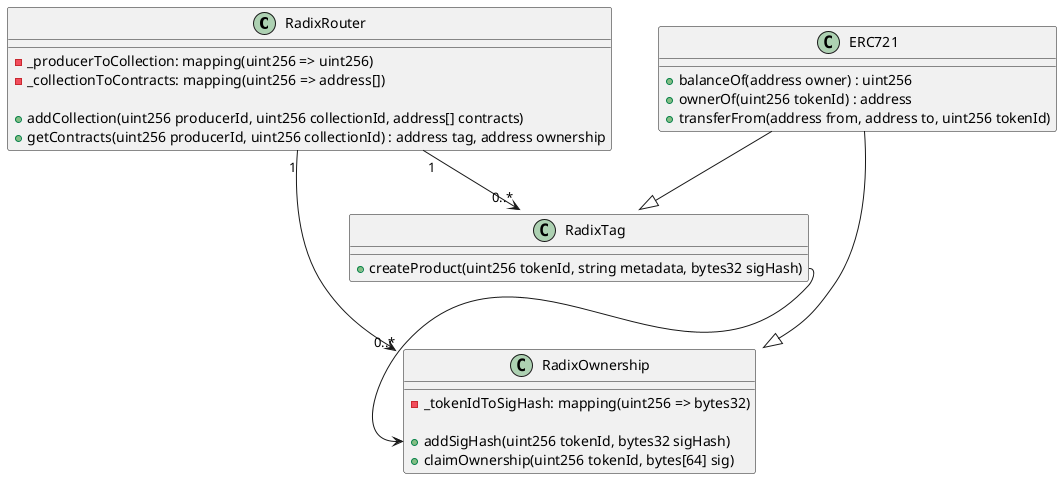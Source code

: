 @startuml radix_contracts

class RadixRouter {
    - _producerToCollection: mapping(uint256 => uint256)
    - _collectionToContracts: mapping(uint256 => address[])

    + addCollection(uint256 producerId, uint256 collectionId, address[] contracts)
    + getContracts(uint256 producerId, uint256 collectionId) : address tag, address ownership
}

class ERC721 {
    + balanceOf(address owner) : uint256
    + ownerOf(uint256 tokenId) : address
    + transferFrom(address from, address to, uint256 tokenId)
}

class RadixTag {
    + createProduct(uint256 tokenId, string metadata, bytes32 sigHash)
}

class RadixOwnership {
    - _tokenIdToSigHash: mapping(uint256 => bytes32)

    + addSigHash(uint256 tokenId, bytes32 sigHash)
    + claimOwnership(uint256 tokenId, bytes[64] sig)
}

ERC721 --|> RadixTag
ERC721 --|> RadixOwnership

RadixRouter "1" --> "0..*" RadixTag
RadixRouter "1" --> "0..*" RadixOwnership

RadixTag::createProduct --> RadixOwnership::addSigHash


@enduml